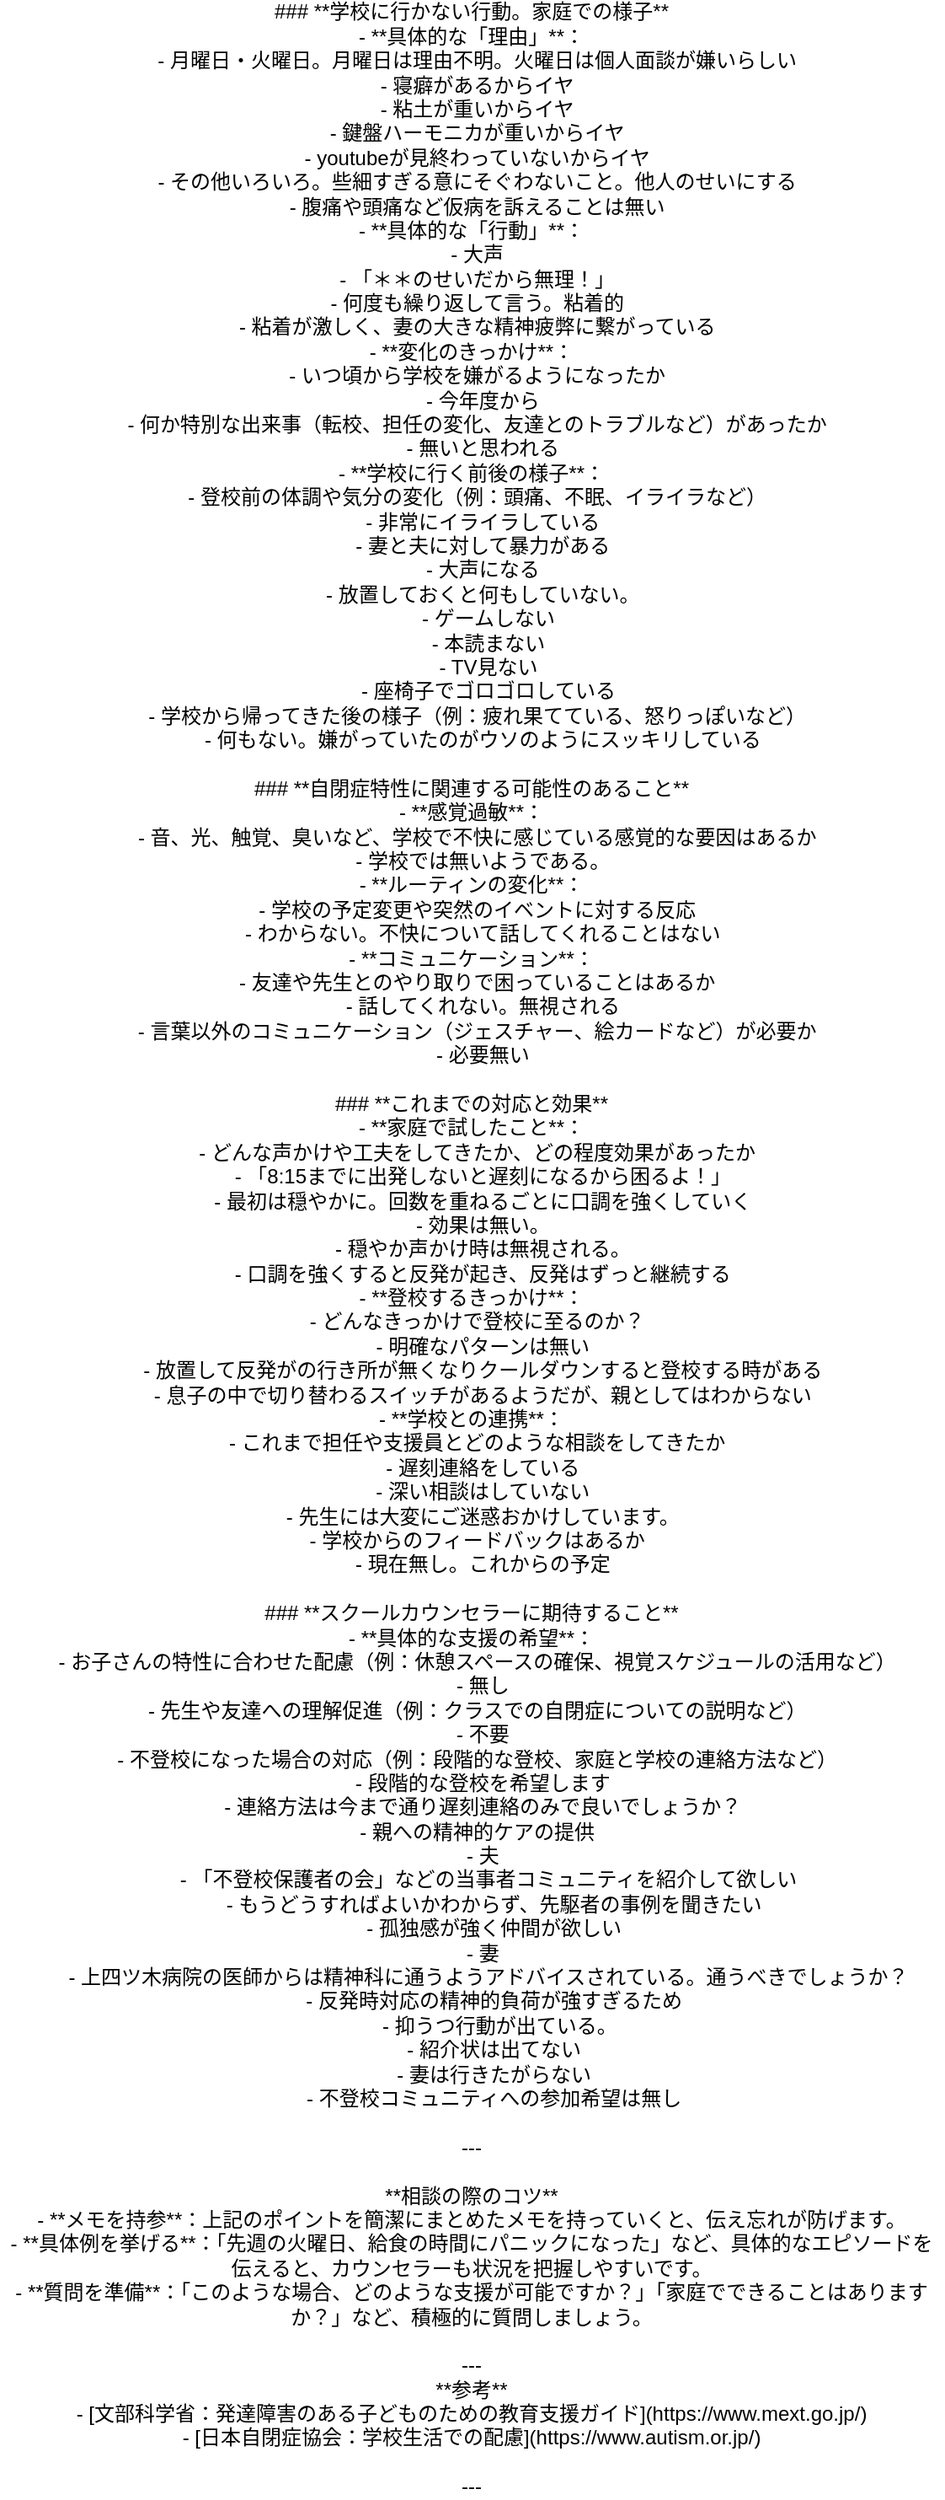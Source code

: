 <mxfile version="28.2.5">
  <diagram id="f7QGsoBVH9kQQxc8iFg2" name="ページ1">
    <mxGraphModel dx="1040" dy="1812" grid="1" gridSize="10" guides="1" tooltips="1" connect="1" arrows="1" fold="1" page="1" pageScale="1" pageWidth="827" pageHeight="1169" math="0" shadow="0">
      <root>
        <mxCell id="0" />
        <mxCell id="1" parent="0" />
        <mxCell id="Am1LciZVKoa-NqnubUaL-1" value="&lt;div&gt;### **学校に行かない行動。家庭での様子**&lt;/div&gt;&lt;div&gt;- **具体的な「理由」**：&lt;/div&gt;&lt;div&gt;&amp;nbsp; - 月曜日・火曜日。月曜日は理由不明。火曜日は個人面談が嫌いらしい&lt;/div&gt;&lt;div&gt;&amp;nbsp; - 寝癖があるからイヤ&lt;/div&gt;&lt;div&gt;&amp;nbsp; - 粘土が重いからイヤ&lt;/div&gt;&lt;div&gt;&amp;nbsp; - 鍵盤ハーモニカが重いからイヤ&lt;/div&gt;&lt;div&gt;&amp;nbsp; - youtubeが見終わっていないからイヤ&lt;/div&gt;&lt;div&gt;&amp;nbsp; - その他いろいろ。些細すぎる意にそぐわないこと。他人のせいにする&lt;/div&gt;&lt;div&gt;&amp;nbsp; - 腹痛や頭痛など仮病を訴えることは無い&lt;/div&gt;&lt;div&gt;- **具体的な「行動」**：&lt;/div&gt;&lt;div&gt;&amp;nbsp; - 大声&lt;/div&gt;&lt;div&gt;&amp;nbsp; - 「＊＊のせいだから無理！」&lt;/div&gt;&lt;div&gt;&amp;nbsp; - 何度も繰り返して言う。粘着的&lt;/div&gt;&lt;div&gt;&amp;nbsp; - 粘着が激しく、妻の大きな精神疲弊に繋がっている&lt;/div&gt;&lt;div&gt;- **変化のきっかけ**：&lt;/div&gt;&lt;div&gt;&amp;nbsp; - いつ頃から学校を嫌がるようになったか&lt;/div&gt;&lt;div&gt;&amp;nbsp; &amp;nbsp; - 今年度から&lt;/div&gt;&lt;div&gt;&amp;nbsp; - 何か特別な出来事（転校、担任の変化、友達とのトラブルなど）があったか&lt;/div&gt;&lt;div&gt;&amp;nbsp; &amp;nbsp; - 無いと思われる&lt;/div&gt;&lt;div&gt;- **学校に行く前後の様子**：&lt;/div&gt;&lt;div&gt;&amp;nbsp; - 登校前の体調や気分の変化（例：頭痛、不眠、イライラなど）&lt;/div&gt;&lt;div&gt;&amp;nbsp; &amp;nbsp; - 非常にイライラしている&lt;/div&gt;&lt;div&gt;&amp;nbsp; &amp;nbsp; - 妻と夫に対して暴力がある&lt;/div&gt;&lt;div&gt;&amp;nbsp; &amp;nbsp; - 大声になる&lt;/div&gt;&lt;div&gt;&amp;nbsp; &amp;nbsp; - 放置しておくと何もしていない。&lt;/div&gt;&lt;div&gt;&amp;nbsp; &amp;nbsp; &amp;nbsp; - ゲームしない&lt;/div&gt;&lt;div&gt;&amp;nbsp; &amp;nbsp; &amp;nbsp; - 本読まない&lt;/div&gt;&lt;div&gt;&amp;nbsp; &amp;nbsp; &amp;nbsp; - TV見ない&lt;/div&gt;&lt;div&gt;&amp;nbsp; &amp;nbsp; &amp;nbsp; - 座椅子でゴロゴロしている&lt;/div&gt;&lt;div&gt;&amp;nbsp; - 学校から帰ってきた後の様子（例：疲れ果てている、怒りっぽいなど）&lt;/div&gt;&lt;div&gt;&amp;nbsp; &amp;nbsp; - 何もない。嫌がっていたのがウソのようにスッキリしている&lt;/div&gt;&lt;div&gt;&lt;br&gt;&lt;/div&gt;&lt;div&gt;### **自閉症特性に関連する可能性のあること**&lt;/div&gt;&lt;div&gt;- **感覚過敏**：&lt;/div&gt;&lt;div&gt;&amp;nbsp; - 音、光、触覚、臭いなど、学校で不快に感じている感覚的な要因はあるか&lt;/div&gt;&lt;div&gt;&amp;nbsp; &amp;nbsp; - 学校では無いようである。&lt;/div&gt;&lt;div&gt;- **ルーティンの変化**：&lt;/div&gt;&lt;div&gt;&amp;nbsp; - 学校の予定変更や突然のイベントに対する反応&lt;/div&gt;&lt;div&gt;&amp;nbsp; &amp;nbsp; - わからない。不快について話してくれることはない&lt;/div&gt;&lt;div&gt;- **コミュニケーション**：&lt;/div&gt;&lt;div&gt;&amp;nbsp; - 友達や先生とのやり取りで困っていることはあるか&lt;/div&gt;&lt;div&gt;&amp;nbsp; &amp;nbsp; - 話してくれない。無視される&lt;/div&gt;&lt;div&gt;&amp;nbsp; - 言葉以外のコミュニケーション（ジェスチャー、絵カードなど）が必要か&lt;/div&gt;&lt;div&gt;&amp;nbsp; &amp;nbsp; - 必要無い&lt;/div&gt;&lt;div&gt;&lt;br&gt;&lt;/div&gt;&lt;div&gt;### **これまでの対応と効果**&lt;/div&gt;&lt;div&gt;- **家庭で試したこと**：&lt;/div&gt;&lt;div&gt;&amp;nbsp; - どんな声かけや工夫をしてきたか、どの程度効果があったか&lt;/div&gt;&lt;div&gt;&amp;nbsp; &amp;nbsp; - 「8:15までに出発しないと遅刻になるから困るよ！」&lt;/div&gt;&lt;div&gt;&amp;nbsp; &amp;nbsp; - 最初は穏やかに。回数を重ねるごとに口調を強くしていく&lt;/div&gt;&lt;div&gt;&amp;nbsp; &amp;nbsp; - 効果は無い。&lt;/div&gt;&lt;div&gt;&amp;nbsp; &amp;nbsp; - 穏やか声かけ時は無視される。&lt;/div&gt;&lt;div&gt;&amp;nbsp; &amp;nbsp; - 口調を強くすると反発が起き、反発はずっと継続する&lt;/div&gt;&lt;div&gt;- **登校するきっかけ**：&lt;/div&gt;&lt;div&gt;&amp;nbsp; - どんなきっかけで登校に至るのか？&lt;/div&gt;&lt;div&gt;&amp;nbsp; &amp;nbsp; - 明確なパターンは無い&lt;/div&gt;&lt;div&gt;&amp;nbsp; &amp;nbsp; - 放置して反発がの行き所が無くなりクールダウンすると登校する時がある&lt;/div&gt;&lt;div&gt;&amp;nbsp; &amp;nbsp; - 息子の中で切り替わるスイッチがあるようだが、親としてはわからない&lt;/div&gt;&lt;div&gt;- **学校との連携**：&lt;/div&gt;&lt;div&gt;&amp;nbsp; - これまで担任や支援員とどのような相談をしてきたか&lt;/div&gt;&lt;div&gt;&amp;nbsp; &amp;nbsp; - 遅刻連絡をしている&lt;/div&gt;&lt;div&gt;&amp;nbsp; &amp;nbsp; - 深い相談はしていない&lt;/div&gt;&lt;div&gt;&amp;nbsp; &amp;nbsp; - 先生には大変にご迷惑おかけしています。&lt;/div&gt;&lt;div&gt;&amp;nbsp; - 学校からのフィードバックはあるか&lt;/div&gt;&lt;div&gt;&amp;nbsp; &amp;nbsp; - 現在無し。これからの予定&lt;/div&gt;&lt;div&gt;&lt;br&gt;&lt;/div&gt;&lt;div&gt;### **スクールカウンセラーに期待すること**&lt;/div&gt;&lt;div&gt;- **具体的な支援の希望**：&lt;/div&gt;&lt;div&gt;&amp;nbsp; - お子さんの特性に合わせた配慮（例：休憩スペースの確保、視覚スケジュールの活用など）&lt;/div&gt;&lt;div&gt;&amp;nbsp; &amp;nbsp; - 無し&lt;/div&gt;&lt;div&gt;&amp;nbsp; - 先生や友達への理解促進（例：クラスでの自閉症についての説明など）&lt;/div&gt;&lt;div&gt;&amp;nbsp; &amp;nbsp; - 不要&lt;/div&gt;&lt;div&gt;&amp;nbsp; - 不登校になった場合の対応（例：段階的な登校、家庭と学校の連絡方法など）&lt;/div&gt;&lt;div&gt;&amp;nbsp; &amp;nbsp; - 段階的な登校を希望します&lt;/div&gt;&lt;div&gt;&amp;nbsp; &amp;nbsp; - 連絡方法は今まで通り遅刻連絡のみで良いでしょうか？&lt;/div&gt;&lt;div&gt;&amp;nbsp; - 親への精神的ケアの提供&lt;/div&gt;&lt;div&gt;&amp;nbsp; &amp;nbsp; - 夫&lt;/div&gt;&lt;div&gt;&amp;nbsp; &amp;nbsp; &amp;nbsp; - 「不登校保護者の会」などの当事者コミュニティを紹介して欲しい&lt;/div&gt;&lt;div&gt;&amp;nbsp; &amp;nbsp; &amp;nbsp; &amp;nbsp; - もうどうすればよいかわからず、先駆者の事例を聞きたい&lt;/div&gt;&lt;div&gt;&amp;nbsp; &amp;nbsp; &amp;nbsp; &amp;nbsp; - 孤独感が強く仲間が欲しい&lt;/div&gt;&lt;div&gt;&amp;nbsp; &amp;nbsp; - 妻&lt;/div&gt;&lt;div&gt;&amp;nbsp; &amp;nbsp; &amp;nbsp; - 上四ツ木病院の医師からは精神科に通うようアドバイスされている。通うべきでしょうか？&lt;/div&gt;&lt;div&gt;&amp;nbsp; &amp;nbsp; &amp;nbsp; &amp;nbsp; - 反発時対応の精神的負荷が強すぎるため&lt;/div&gt;&lt;div&gt;&amp;nbsp; &amp;nbsp; &amp;nbsp; &amp;nbsp; &amp;nbsp; - 抑うつ行動が出ている。&lt;/div&gt;&lt;div&gt;&amp;nbsp; &amp;nbsp; &amp;nbsp; &amp;nbsp; - 紹介状は出てない&lt;/div&gt;&lt;div&gt;&amp;nbsp; &amp;nbsp; &amp;nbsp; &amp;nbsp; - 妻は行きたがらない&lt;/div&gt;&lt;div&gt;&amp;nbsp; &amp;nbsp; &amp;nbsp; &amp;nbsp; - 不登校コミュニティへの参加希望は無し&lt;/div&gt;&lt;div&gt;&lt;br&gt;&lt;/div&gt;&lt;div&gt;---&lt;/div&gt;&lt;div&gt;&lt;br&gt;&lt;/div&gt;&lt;div&gt;**相談の際のコツ**&lt;/div&gt;&lt;div&gt;- **メモを持参**：上記のポイントを簡潔にまとめたメモを持っていくと、伝え忘れが防げます。&lt;/div&gt;&lt;div&gt;- **具体例を挙げる**：「先週の火曜日、給食の時間にパニックになった」など、具体的なエピソードを伝えると、カウンセラーも状況を把握しやすいです。&lt;/div&gt;&lt;div&gt;- **質問を準備**：「このような場合、どのような支援が可能ですか？」「家庭でできることはありますか？」など、積極的に質問しましょう。&lt;/div&gt;&lt;div&gt;&lt;br&gt;&lt;/div&gt;&lt;div&gt;---&lt;/div&gt;&lt;div&gt;**参考**&lt;/div&gt;&lt;div&gt;- [文部科学省：発達障害のある子どものための教育支援ガイド](https://www.mext.go.jp/)&lt;/div&gt;&lt;div&gt;- [日本自閉症協会：学校生活での配慮](https://www.autism.or.jp/)&lt;/div&gt;&lt;div&gt;&lt;br&gt;&lt;/div&gt;&lt;div&gt;---&lt;/div&gt;" style="text;html=1;align=center;verticalAlign=middle;whiteSpace=wrap;rounded=0;" vertex="1" parent="1">
          <mxGeometry x="120" y="300" width="560" height="30" as="geometry" />
        </mxCell>
      </root>
    </mxGraphModel>
  </diagram>
</mxfile>
